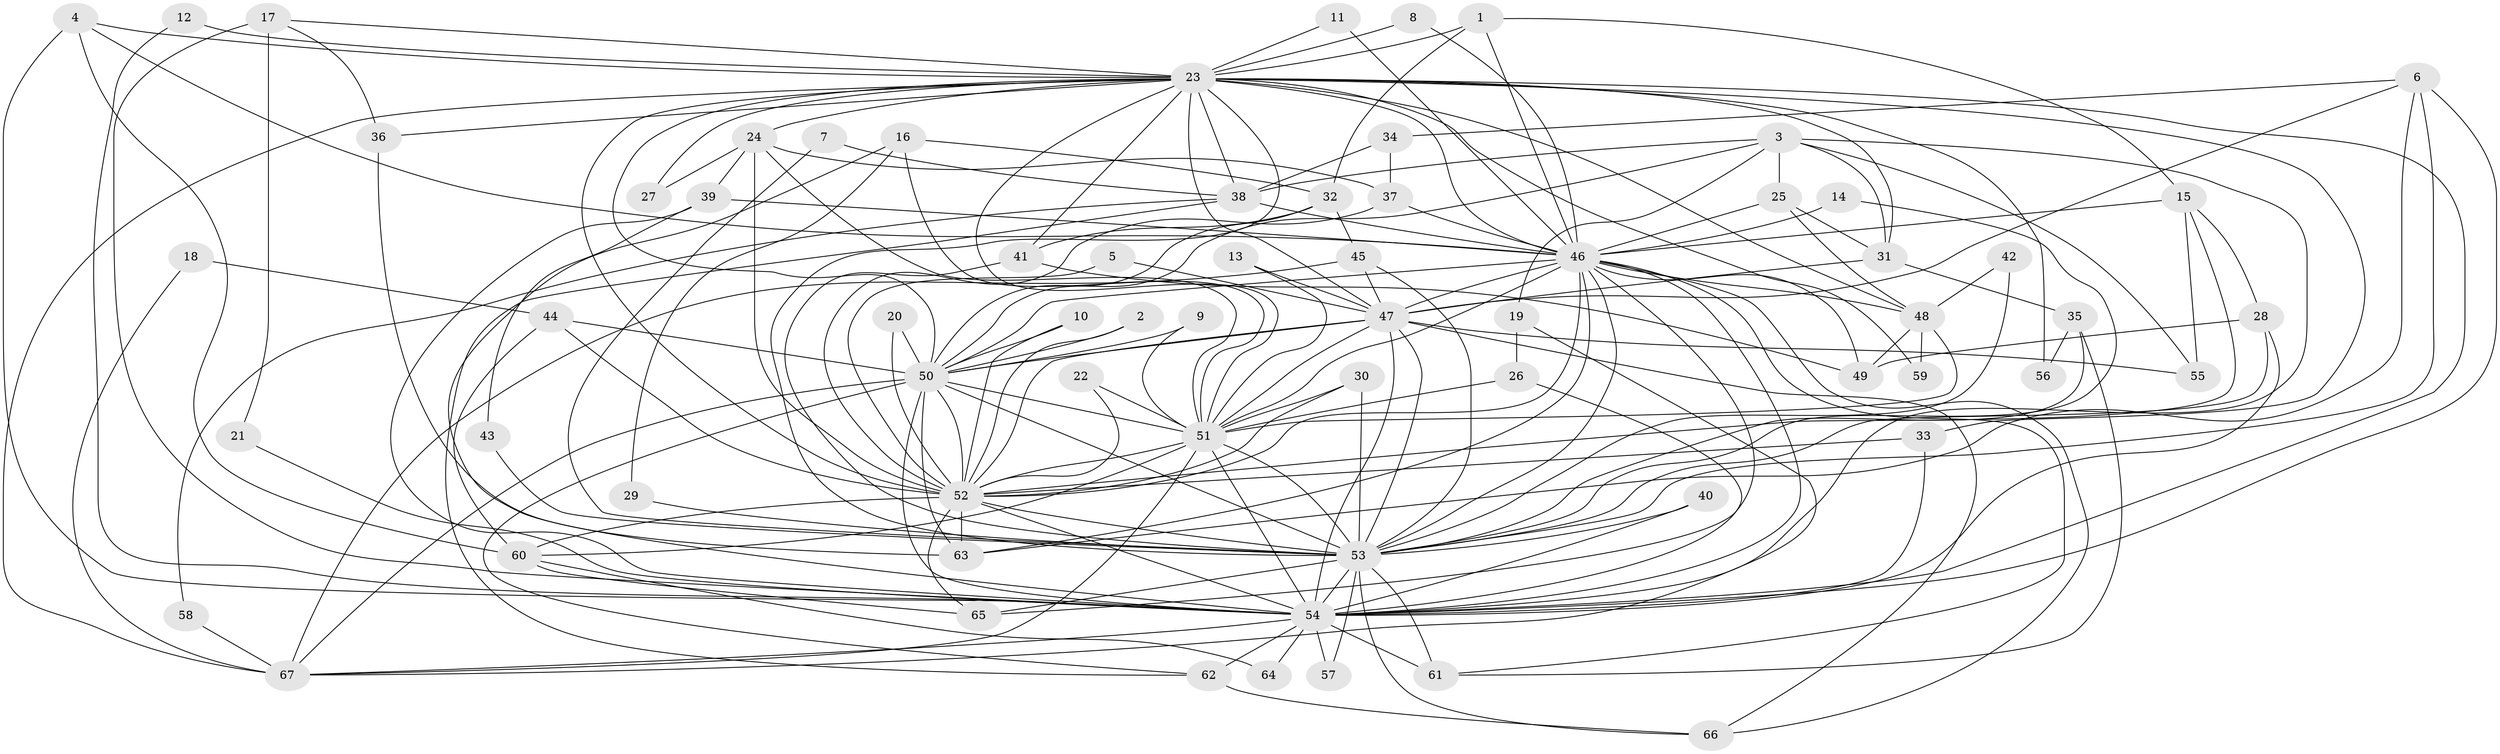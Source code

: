// original degree distribution, {22: 0.007462686567164179, 19: 0.014925373134328358, 23: 0.014925373134328358, 29: 0.007462686567164179, 16: 0.007462686567164179, 28: 0.007462686567164179, 20: 0.007462686567164179, 31: 0.007462686567164179, 5: 0.06716417910447761, 4: 0.09701492537313433, 6: 0.022388059701492536, 3: 0.208955223880597, 7: 0.022388059701492536, 2: 0.5074626865671642}
// Generated by graph-tools (version 1.1) at 2025/49/03/09/25 03:49:41]
// undirected, 67 vertices, 183 edges
graph export_dot {
graph [start="1"]
  node [color=gray90,style=filled];
  1;
  2;
  3;
  4;
  5;
  6;
  7;
  8;
  9;
  10;
  11;
  12;
  13;
  14;
  15;
  16;
  17;
  18;
  19;
  20;
  21;
  22;
  23;
  24;
  25;
  26;
  27;
  28;
  29;
  30;
  31;
  32;
  33;
  34;
  35;
  36;
  37;
  38;
  39;
  40;
  41;
  42;
  43;
  44;
  45;
  46;
  47;
  48;
  49;
  50;
  51;
  52;
  53;
  54;
  55;
  56;
  57;
  58;
  59;
  60;
  61;
  62;
  63;
  64;
  65;
  66;
  67;
  1 -- 15 [weight=1.0];
  1 -- 23 [weight=1.0];
  1 -- 32 [weight=1.0];
  1 -- 46 [weight=1.0];
  2 -- 50 [weight=1.0];
  2 -- 52 [weight=1.0];
  3 -- 19 [weight=1.0];
  3 -- 25 [weight=1.0];
  3 -- 31 [weight=1.0];
  3 -- 38 [weight=1.0];
  3 -- 50 [weight=1.0];
  3 -- 54 [weight=1.0];
  3 -- 55 [weight=1.0];
  4 -- 23 [weight=1.0];
  4 -- 46 [weight=1.0];
  4 -- 54 [weight=1.0];
  4 -- 60 [weight=1.0];
  5 -- 47 [weight=1.0];
  5 -- 52 [weight=1.0];
  6 -- 34 [weight=1.0];
  6 -- 47 [weight=1.0];
  6 -- 53 [weight=2.0];
  6 -- 54 [weight=1.0];
  6 -- 63 [weight=1.0];
  7 -- 38 [weight=1.0];
  7 -- 53 [weight=1.0];
  8 -- 23 [weight=1.0];
  8 -- 46 [weight=1.0];
  9 -- 50 [weight=1.0];
  9 -- 51 [weight=1.0];
  10 -- 50 [weight=1.0];
  10 -- 52 [weight=1.0];
  11 -- 23 [weight=1.0];
  11 -- 46 [weight=1.0];
  12 -- 23 [weight=1.0];
  12 -- 54 [weight=1.0];
  13 -- 47 [weight=1.0];
  13 -- 51 [weight=1.0];
  14 -- 46 [weight=1.0];
  14 -- 53 [weight=1.0];
  15 -- 28 [weight=1.0];
  15 -- 46 [weight=1.0];
  15 -- 52 [weight=1.0];
  15 -- 55 [weight=1.0];
  16 -- 29 [weight=1.0];
  16 -- 32 [weight=1.0];
  16 -- 51 [weight=1.0];
  16 -- 54 [weight=1.0];
  17 -- 21 [weight=1.0];
  17 -- 23 [weight=1.0];
  17 -- 36 [weight=1.0];
  17 -- 54 [weight=2.0];
  18 -- 44 [weight=1.0];
  18 -- 67 [weight=1.0];
  19 -- 26 [weight=1.0];
  19 -- 67 [weight=1.0];
  20 -- 50 [weight=1.0];
  20 -- 52 [weight=1.0];
  21 -- 54 [weight=1.0];
  22 -- 51 [weight=1.0];
  22 -- 52 [weight=1.0];
  23 -- 24 [weight=1.0];
  23 -- 27 [weight=1.0];
  23 -- 31 [weight=1.0];
  23 -- 33 [weight=1.0];
  23 -- 36 [weight=1.0];
  23 -- 38 [weight=1.0];
  23 -- 41 [weight=1.0];
  23 -- 46 [weight=1.0];
  23 -- 47 [weight=3.0];
  23 -- 48 [weight=1.0];
  23 -- 50 [weight=1.0];
  23 -- 51 [weight=1.0];
  23 -- 52 [weight=2.0];
  23 -- 53 [weight=2.0];
  23 -- 54 [weight=2.0];
  23 -- 56 [weight=1.0];
  23 -- 59 [weight=1.0];
  23 -- 67 [weight=1.0];
  24 -- 27 [weight=1.0];
  24 -- 37 [weight=1.0];
  24 -- 39 [weight=1.0];
  24 -- 51 [weight=1.0];
  24 -- 52 [weight=2.0];
  25 -- 31 [weight=1.0];
  25 -- 46 [weight=1.0];
  25 -- 48 [weight=1.0];
  26 -- 51 [weight=1.0];
  26 -- 54 [weight=1.0];
  28 -- 49 [weight=1.0];
  28 -- 53 [weight=1.0];
  28 -- 54 [weight=1.0];
  29 -- 53 [weight=1.0];
  30 -- 51 [weight=1.0];
  30 -- 52 [weight=1.0];
  30 -- 53 [weight=1.0];
  31 -- 35 [weight=1.0];
  31 -- 47 [weight=1.0];
  32 -- 41 [weight=1.0];
  32 -- 45 [weight=1.0];
  32 -- 50 [weight=1.0];
  33 -- 52 [weight=1.0];
  33 -- 54 [weight=1.0];
  34 -- 37 [weight=1.0];
  34 -- 38 [weight=1.0];
  35 -- 53 [weight=1.0];
  35 -- 56 [weight=1.0];
  35 -- 61 [weight=1.0];
  36 -- 63 [weight=1.0];
  37 -- 46 [weight=1.0];
  37 -- 52 [weight=1.0];
  38 -- 46 [weight=1.0];
  38 -- 58 [weight=1.0];
  38 -- 62 [weight=1.0];
  39 -- 43 [weight=1.0];
  39 -- 46 [weight=1.0];
  39 -- 54 [weight=1.0];
  40 -- 53 [weight=1.0];
  40 -- 54 [weight=1.0];
  41 -- 49 [weight=1.0];
  41 -- 53 [weight=1.0];
  42 -- 48 [weight=1.0];
  42 -- 53 [weight=1.0];
  43 -- 53 [weight=1.0];
  44 -- 50 [weight=1.0];
  44 -- 52 [weight=2.0];
  44 -- 60 [weight=1.0];
  45 -- 47 [weight=1.0];
  45 -- 53 [weight=1.0];
  45 -- 67 [weight=1.0];
  46 -- 47 [weight=1.0];
  46 -- 48 [weight=1.0];
  46 -- 49 [weight=2.0];
  46 -- 50 [weight=2.0];
  46 -- 51 [weight=2.0];
  46 -- 52 [weight=2.0];
  46 -- 53 [weight=2.0];
  46 -- 54 [weight=2.0];
  46 -- 61 [weight=1.0];
  46 -- 63 [weight=1.0];
  46 -- 65 [weight=1.0];
  46 -- 66 [weight=1.0];
  47 -- 50 [weight=3.0];
  47 -- 51 [weight=1.0];
  47 -- 52 [weight=1.0];
  47 -- 53 [weight=2.0];
  47 -- 54 [weight=2.0];
  47 -- 55 [weight=1.0];
  47 -- 66 [weight=1.0];
  48 -- 49 [weight=1.0];
  48 -- 51 [weight=1.0];
  48 -- 59 [weight=1.0];
  50 -- 51 [weight=1.0];
  50 -- 52 [weight=1.0];
  50 -- 53 [weight=3.0];
  50 -- 54 [weight=2.0];
  50 -- 62 [weight=1.0];
  50 -- 63 [weight=1.0];
  50 -- 67 [weight=1.0];
  51 -- 52 [weight=1.0];
  51 -- 53 [weight=2.0];
  51 -- 54 [weight=3.0];
  51 -- 60 [weight=2.0];
  51 -- 67 [weight=2.0];
  52 -- 53 [weight=2.0];
  52 -- 54 [weight=2.0];
  52 -- 60 [weight=1.0];
  52 -- 63 [weight=1.0];
  52 -- 65 [weight=1.0];
  53 -- 54 [weight=4.0];
  53 -- 57 [weight=1.0];
  53 -- 61 [weight=1.0];
  53 -- 65 [weight=1.0];
  53 -- 66 [weight=1.0];
  54 -- 57 [weight=2.0];
  54 -- 61 [weight=3.0];
  54 -- 62 [weight=2.0];
  54 -- 64 [weight=1.0];
  54 -- 67 [weight=1.0];
  58 -- 67 [weight=1.0];
  60 -- 64 [weight=1.0];
  60 -- 65 [weight=1.0];
  62 -- 66 [weight=1.0];
}
